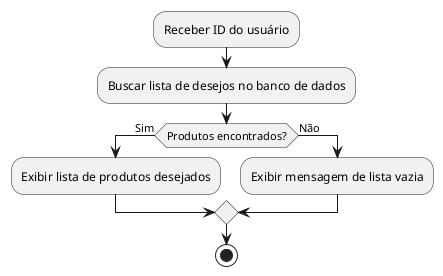 @startuml

:Receber ID do usuário;
:Buscar lista de desejos no banco de dados;
if (Produtos encontrados?) then (Sim)
  :Exibir lista de produtos desejados;
else (Não)
  :Exibir mensagem de lista vazia;
endif

stop
@enduml